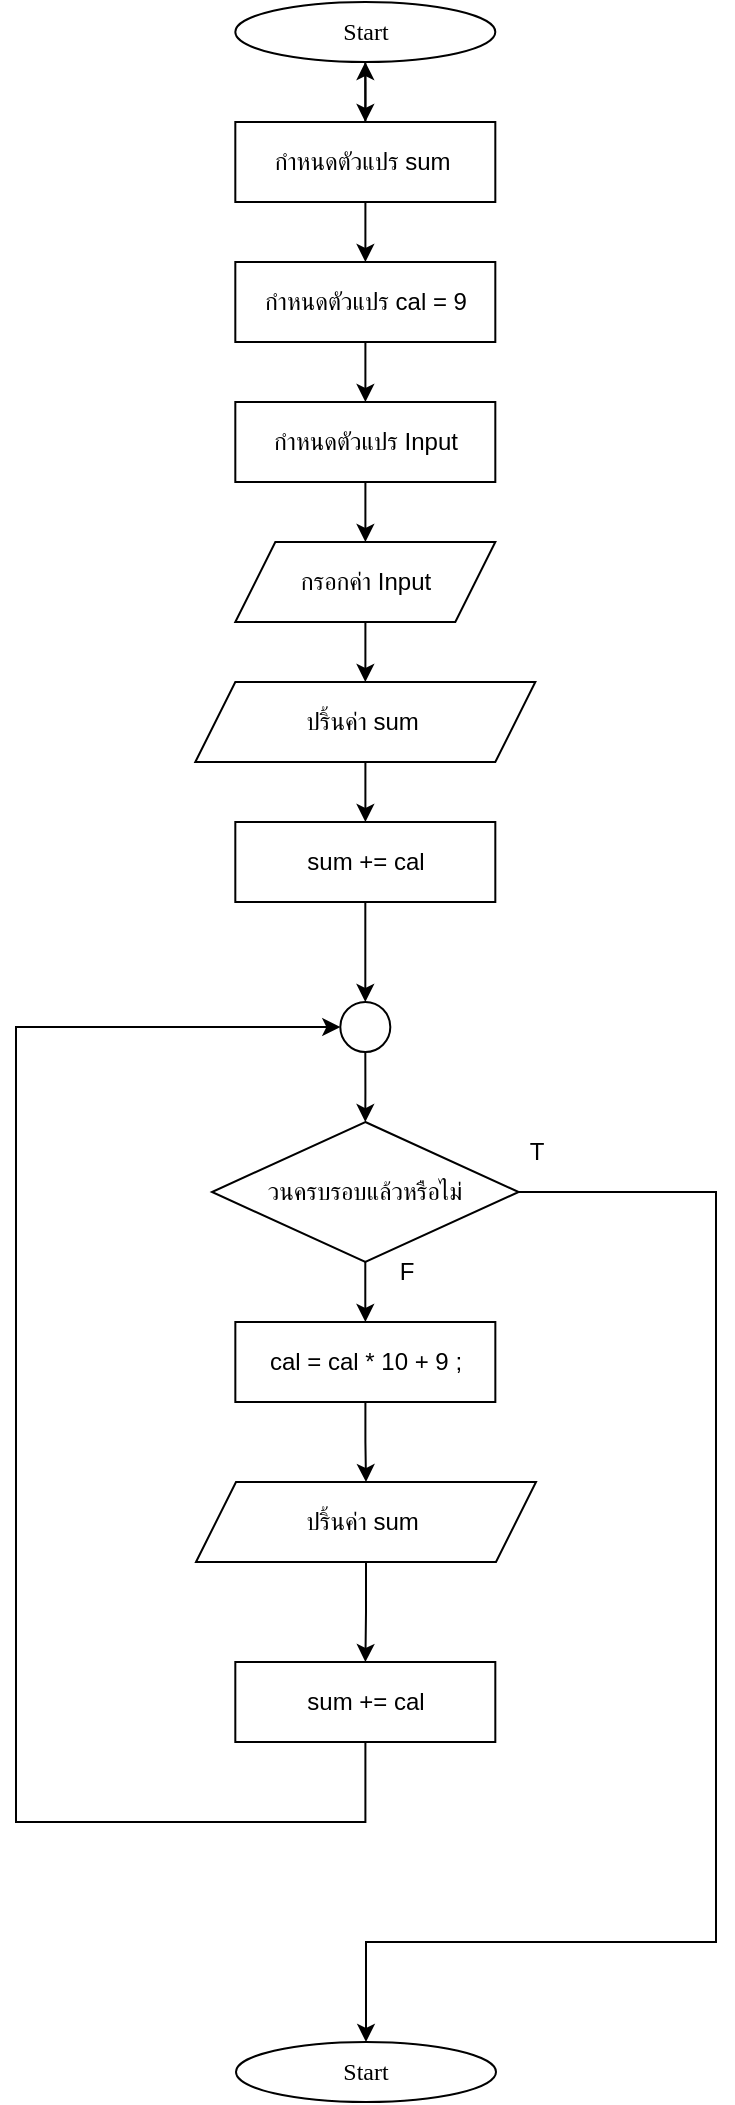<mxfile version="24.9.1">
  <diagram name="Page-1" id="Jzz3NGUdnOjh4-X71VKQ">
    <mxGraphModel dx="1211" dy="1299" grid="1" gridSize="10" guides="1" tooltips="1" connect="1" arrows="1" fold="1" page="1" pageScale="1" pageWidth="850" pageHeight="1100" math="0" shadow="0">
      <root>
        <mxCell id="0" />
        <mxCell id="1" parent="0" />
        <mxCell id="AegAM9_BAk3x1VJknWDE-4" value="" style="edgeStyle=orthogonalEdgeStyle;rounded=0;orthogonalLoop=1;jettySize=auto;html=1;" edge="1" parent="1" source="AegAM9_BAk3x1VJknWDE-1">
          <mxGeometry relative="1" as="geometry">
            <mxPoint x="-495.34" y="-1020" as="targetPoint" />
          </mxGeometry>
        </mxCell>
        <mxCell id="AegAM9_BAk3x1VJknWDE-1" value="&lt;font data-font-src=&quot;https://fonts.googleapis.com/css?family=Sarabun&quot; face=&quot;Sarabun&quot;&gt;Start&lt;/font&gt;" style="ellipse;whiteSpace=wrap;html=1;" vertex="1" parent="1">
          <mxGeometry x="-560.34" y="-1080" width="130" height="30" as="geometry" />
        </mxCell>
        <mxCell id="AegAM9_BAk3x1VJknWDE-5" value="" style="edgeStyle=orthogonalEdgeStyle;rounded=0;orthogonalLoop=1;jettySize=auto;html=1;" edge="1" parent="1" source="AegAM9_BAk3x1VJknWDE-2" target="AegAM9_BAk3x1VJknWDE-3">
          <mxGeometry relative="1" as="geometry" />
        </mxCell>
        <mxCell id="AegAM9_BAk3x1VJknWDE-2" value="กำหนดตัวแปร Input" style="rounded=0;whiteSpace=wrap;html=1;" vertex="1" parent="1">
          <mxGeometry x="-560.34" y="-880" width="130" height="40" as="geometry" />
        </mxCell>
        <mxCell id="AegAM9_BAk3x1VJknWDE-7" value="" style="edgeStyle=orthogonalEdgeStyle;rounded=0;orthogonalLoop=1;jettySize=auto;html=1;" edge="1" parent="1" source="AegAM9_BAk3x1VJknWDE-3">
          <mxGeometry relative="1" as="geometry">
            <mxPoint x="-495.34" y="-740" as="targetPoint" />
          </mxGeometry>
        </mxCell>
        <mxCell id="AegAM9_BAk3x1VJknWDE-3" value="กรอกค่า Input" style="shape=parallelogram;perimeter=parallelogramPerimeter;whiteSpace=wrap;html=1;fixedSize=1;" vertex="1" parent="1">
          <mxGeometry x="-560.34" y="-810" width="130" height="40" as="geometry" />
        </mxCell>
        <mxCell id="AegAM9_BAk3x1VJknWDE-10" value="" style="edgeStyle=orthogonalEdgeStyle;rounded=0;orthogonalLoop=1;jettySize=auto;html=1;" edge="1" parent="1" source="AegAM9_BAk3x1VJknWDE-8" target="AegAM9_BAk3x1VJknWDE-2">
          <mxGeometry relative="1" as="geometry" />
        </mxCell>
        <mxCell id="AegAM9_BAk3x1VJknWDE-8" value="กำหนดตัวแปร cal = 9" style="rounded=0;whiteSpace=wrap;html=1;" vertex="1" parent="1">
          <mxGeometry x="-560.34" y="-950" width="130" height="40" as="geometry" />
        </mxCell>
        <mxCell id="AegAM9_BAk3x1VJknWDE-12" value="" style="edgeStyle=orthogonalEdgeStyle;rounded=0;orthogonalLoop=1;jettySize=auto;html=1;" edge="1" parent="1" source="AegAM9_BAk3x1VJknWDE-11" target="AegAM9_BAk3x1VJknWDE-8">
          <mxGeometry relative="1" as="geometry" />
        </mxCell>
        <mxCell id="AegAM9_BAk3x1VJknWDE-27" value="" style="edgeStyle=orthogonalEdgeStyle;rounded=0;orthogonalLoop=1;jettySize=auto;html=1;" edge="1" parent="1" source="AegAM9_BAk3x1VJknWDE-11" target="AegAM9_BAk3x1VJknWDE-1">
          <mxGeometry relative="1" as="geometry" />
        </mxCell>
        <mxCell id="AegAM9_BAk3x1VJknWDE-11" value="กำหนดตัวแปร sum&amp;nbsp;" style="rounded=0;whiteSpace=wrap;html=1;" vertex="1" parent="1">
          <mxGeometry x="-560.34" y="-1020" width="130" height="40" as="geometry" />
        </mxCell>
        <mxCell id="AegAM9_BAk3x1VJknWDE-15" value="" style="edgeStyle=orthogonalEdgeStyle;rounded=0;orthogonalLoop=1;jettySize=auto;html=1;" edge="1" parent="1" source="AegAM9_BAk3x1VJknWDE-13" target="AegAM9_BAk3x1VJknWDE-14">
          <mxGeometry relative="1" as="geometry" />
        </mxCell>
        <mxCell id="AegAM9_BAk3x1VJknWDE-13" value="ปริ้นค่า sum&amp;nbsp;" style="shape=parallelogram;perimeter=parallelogramPerimeter;whiteSpace=wrap;html=1;fixedSize=1;" vertex="1" parent="1">
          <mxGeometry x="-580.34" y="-740" width="170" height="40" as="geometry" />
        </mxCell>
        <mxCell id="AegAM9_BAk3x1VJknWDE-17" value="" style="edgeStyle=orthogonalEdgeStyle;rounded=0;orthogonalLoop=1;jettySize=auto;html=1;entryX=0.5;entryY=0;entryDx=0;entryDy=0;" edge="1" parent="1" source="AegAM9_BAk3x1VJknWDE-14" target="AegAM9_BAk3x1VJknWDE-24">
          <mxGeometry relative="1" as="geometry">
            <mxPoint x="-495.64" y="-599.984" as="targetPoint" />
          </mxGeometry>
        </mxCell>
        <mxCell id="AegAM9_BAk3x1VJknWDE-14" value="sum += cal" style="rounded=0;whiteSpace=wrap;html=1;" vertex="1" parent="1">
          <mxGeometry x="-560.34" y="-670" width="130" height="40" as="geometry" />
        </mxCell>
        <mxCell id="AegAM9_BAk3x1VJknWDE-19" value="" style="edgeStyle=orthogonalEdgeStyle;rounded=0;orthogonalLoop=1;jettySize=auto;html=1;" edge="1" parent="1" source="AegAM9_BAk3x1VJknWDE-16" target="AegAM9_BAk3x1VJknWDE-18">
          <mxGeometry relative="1" as="geometry" />
        </mxCell>
        <mxCell id="AegAM9_BAk3x1VJknWDE-31" style="edgeStyle=orthogonalEdgeStyle;rounded=0;orthogonalLoop=1;jettySize=auto;html=1;entryX=0.5;entryY=0;entryDx=0;entryDy=0;" edge="1" parent="1" source="AegAM9_BAk3x1VJknWDE-16" target="AegAM9_BAk3x1VJknWDE-28">
          <mxGeometry relative="1" as="geometry">
            <Array as="points">
              <mxPoint x="-320" y="-485" />
              <mxPoint x="-320" y="-110" />
              <mxPoint x="-495" y="-110" />
            </Array>
          </mxGeometry>
        </mxCell>
        <mxCell id="AegAM9_BAk3x1VJknWDE-16" value="วนครบรอบแล้วหรือไม่" style="rhombus;whiteSpace=wrap;html=1;" vertex="1" parent="1">
          <mxGeometry x="-572" y="-520" width="153.33" height="70" as="geometry" />
        </mxCell>
        <mxCell id="AegAM9_BAk3x1VJknWDE-22" value="" style="edgeStyle=orthogonalEdgeStyle;rounded=0;orthogonalLoop=1;jettySize=auto;html=1;" edge="1" parent="1" source="AegAM9_BAk3x1VJknWDE-18" target="AegAM9_BAk3x1VJknWDE-21">
          <mxGeometry relative="1" as="geometry" />
        </mxCell>
        <mxCell id="AegAM9_BAk3x1VJknWDE-18" value="cal = cal * 10 + 9 ;" style="rounded=0;whiteSpace=wrap;html=1;" vertex="1" parent="1">
          <mxGeometry x="-560.33" y="-420" width="130" height="40" as="geometry" />
        </mxCell>
        <mxCell id="AegAM9_BAk3x1VJknWDE-26" style="edgeStyle=orthogonalEdgeStyle;rounded=0;orthogonalLoop=1;jettySize=auto;html=1;entryX=0;entryY=0.5;entryDx=0;entryDy=0;" edge="1" parent="1" source="AegAM9_BAk3x1VJknWDE-20" target="AegAM9_BAk3x1VJknWDE-24">
          <mxGeometry relative="1" as="geometry">
            <Array as="points">
              <mxPoint x="-495" y="-170" />
              <mxPoint x="-670" y="-170" />
              <mxPoint x="-670" y="-567" />
            </Array>
          </mxGeometry>
        </mxCell>
        <mxCell id="AegAM9_BAk3x1VJknWDE-20" value="sum += cal" style="rounded=0;whiteSpace=wrap;html=1;" vertex="1" parent="1">
          <mxGeometry x="-560.34" y="-250" width="130" height="40" as="geometry" />
        </mxCell>
        <mxCell id="AegAM9_BAk3x1VJknWDE-23" value="" style="edgeStyle=orthogonalEdgeStyle;rounded=0;orthogonalLoop=1;jettySize=auto;html=1;" edge="1" parent="1" source="AegAM9_BAk3x1VJknWDE-21" target="AegAM9_BAk3x1VJknWDE-20">
          <mxGeometry relative="1" as="geometry" />
        </mxCell>
        <mxCell id="AegAM9_BAk3x1VJknWDE-21" value="ปริ้นค่า sum&amp;nbsp;" style="shape=parallelogram;perimeter=parallelogramPerimeter;whiteSpace=wrap;html=1;fixedSize=1;" vertex="1" parent="1">
          <mxGeometry x="-580" y="-340" width="170" height="40" as="geometry" />
        </mxCell>
        <mxCell id="AegAM9_BAk3x1VJknWDE-25" value="" style="edgeStyle=orthogonalEdgeStyle;rounded=0;orthogonalLoop=1;jettySize=auto;html=1;" edge="1" parent="1" source="AegAM9_BAk3x1VJknWDE-24" target="AegAM9_BAk3x1VJknWDE-16">
          <mxGeometry relative="1" as="geometry" />
        </mxCell>
        <mxCell id="AegAM9_BAk3x1VJknWDE-24" value="" style="ellipse;whiteSpace=wrap;html=1;aspect=fixed;" vertex="1" parent="1">
          <mxGeometry x="-507.84" y="-580" width="25" height="25" as="geometry" />
        </mxCell>
        <mxCell id="AegAM9_BAk3x1VJknWDE-28" value="&lt;font data-font-src=&quot;https://fonts.googleapis.com/css?family=Sarabun&quot; face=&quot;Sarabun&quot;&gt;Start&lt;/font&gt;" style="ellipse;whiteSpace=wrap;html=1;" vertex="1" parent="1">
          <mxGeometry x="-560.0" y="-60" width="130" height="30" as="geometry" />
        </mxCell>
        <mxCell id="AegAM9_BAk3x1VJknWDE-29" value="T" style="text;html=1;align=center;verticalAlign=middle;resizable=0;points=[];autosize=1;strokeColor=none;fillColor=none;" vertex="1" parent="1">
          <mxGeometry x="-425" y="-520" width="30" height="30" as="geometry" />
        </mxCell>
        <mxCell id="AegAM9_BAk3x1VJknWDE-30" value="F" style="text;html=1;align=center;verticalAlign=middle;resizable=0;points=[];autosize=1;strokeColor=none;fillColor=none;" vertex="1" parent="1">
          <mxGeometry x="-490.0" y="-460" width="30" height="30" as="geometry" />
        </mxCell>
      </root>
    </mxGraphModel>
  </diagram>
</mxfile>
